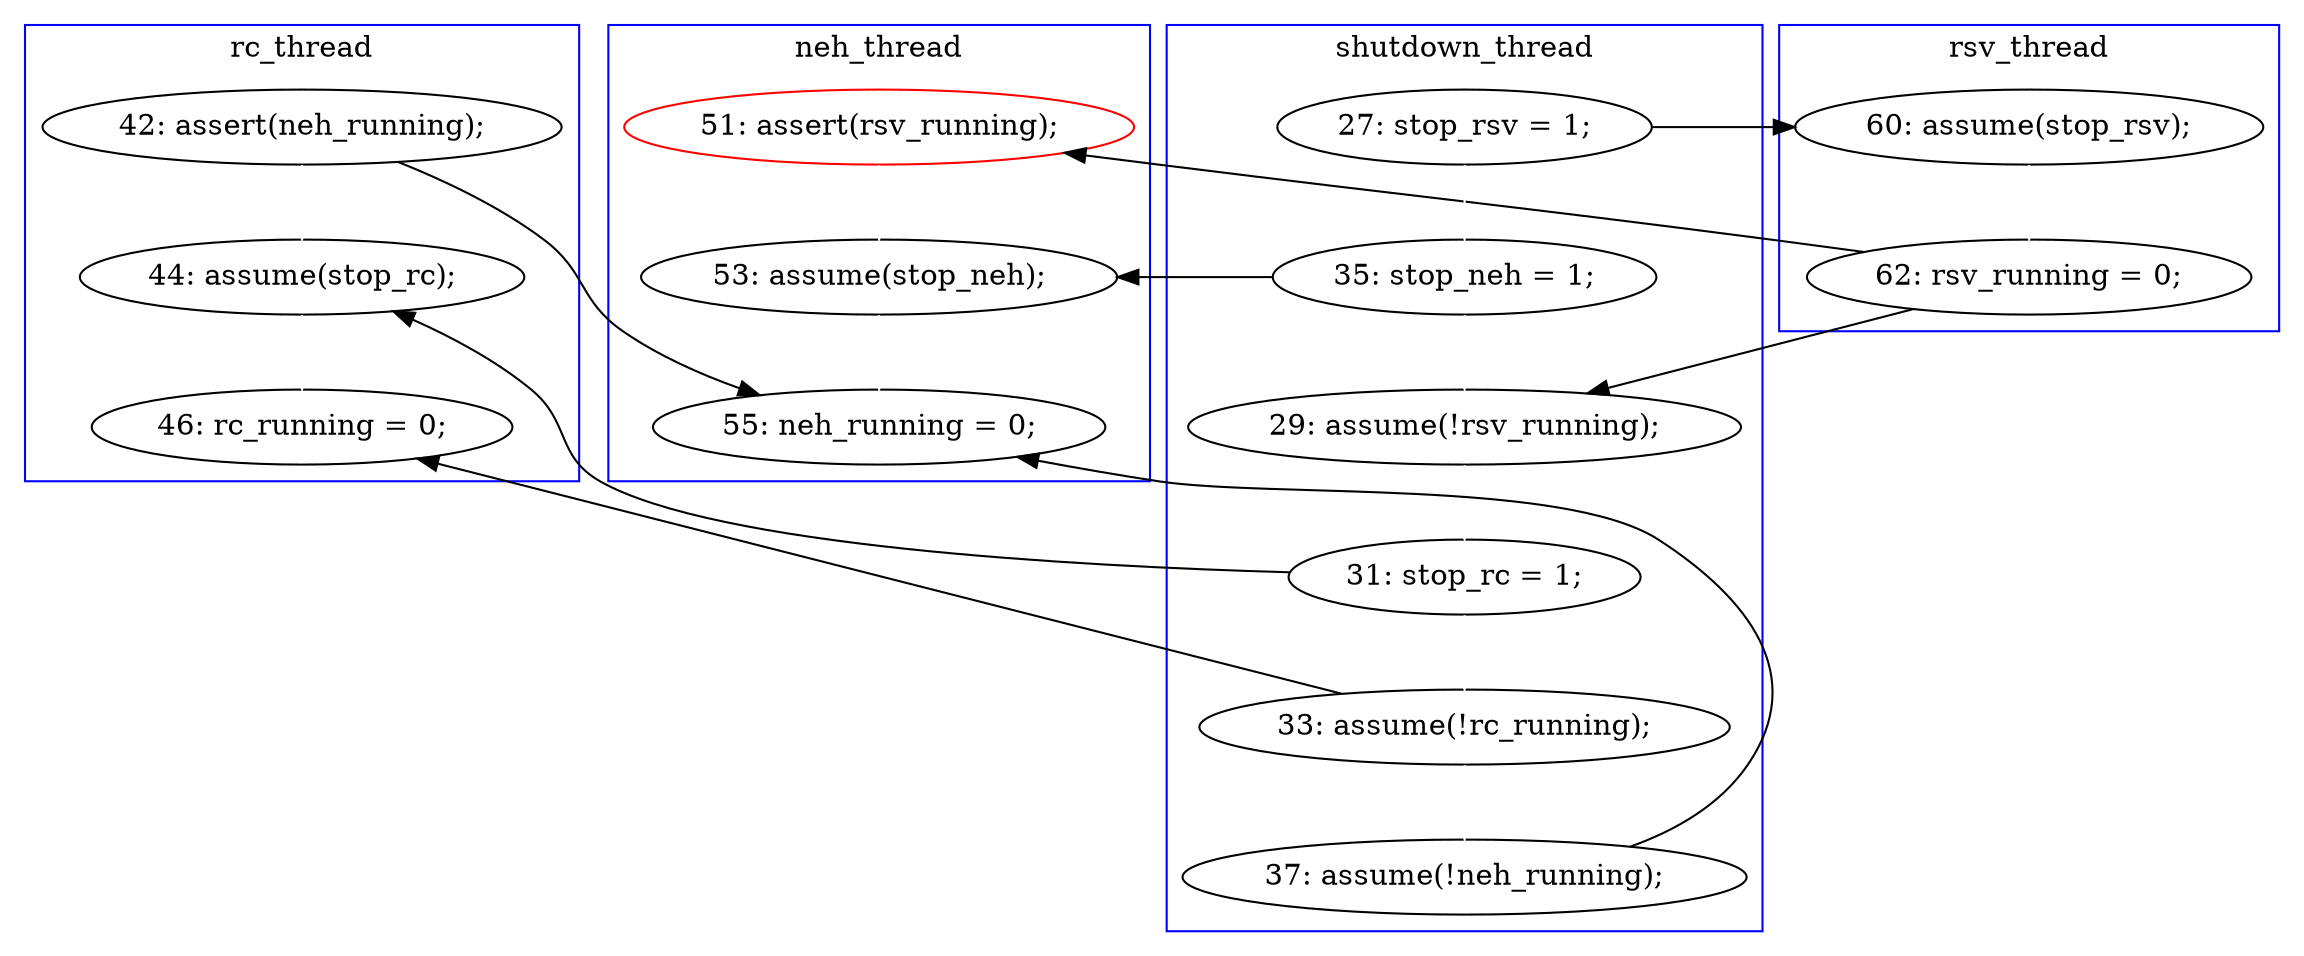 digraph Counterexample {
	14 -> 39 [color = black, style = solid, constraint = false]
	24 -> 30 [color = black, style = solid, constraint = false]
	12 -> 38 [color = black, style = solid, constraint = false]
	14 -> 30 [color = white, style = solid]
	30 -> 34 [color = white, style = solid]
	19 -> 21 [color = white, style = solid]
	24 -> 25 [color = white, style = solid]
	21 -> 23 [color = black, style = solid, constraint = false]
	12 -> 22 [color = white, style = solid]
	10 -> 19 [color = black, style = solid, constraint = false]
	22 -> 24 [color = white, style = solid]
	25 -> 26 [color = white, style = solid]
	23 -> 38 [color = white, style = solid]
	25 -> 34 [color = black, style = solid, constraint = false]
	10 -> 12 [color = white, style = solid]
	38 -> 39 [color = white, style = solid]
	21 -> 22 [color = black, style = solid, constraint = false]
	26 -> 39 [color = black, style = solid, constraint = false]
	subgraph cluster2 {
		label = rc_thread
		color = blue
		14  [label = "42: assert(neh_running);"]
		34  [label = "46: rc_running = 0;"]
		30  [label = "44: assume(stop_rc);"]
	}
	subgraph cluster3 {
		label = neh_thread
		color = blue
		38  [label = "53: assume(stop_neh);"]
		23  [label = "51: assert(rsv_running);", color = red]
		39  [label = "55: neh_running = 0;"]
	}
	subgraph cluster4 {
		label = rsv_thread
		color = blue
		19  [label = "60: assume(stop_rsv);"]
		21  [label = "62: rsv_running = 0;"]
	}
	subgraph cluster1 {
		label = shutdown_thread
		color = blue
		12  [label = "35: stop_neh = 1;"]
		22  [label = "29: assume(!rsv_running);"]
		24  [label = "31: stop_rc = 1;"]
		10  [label = "27: stop_rsv = 1;"]
		25  [label = "33: assume(!rc_running);"]
		26  [label = "37: assume(!neh_running);"]
	}
}
